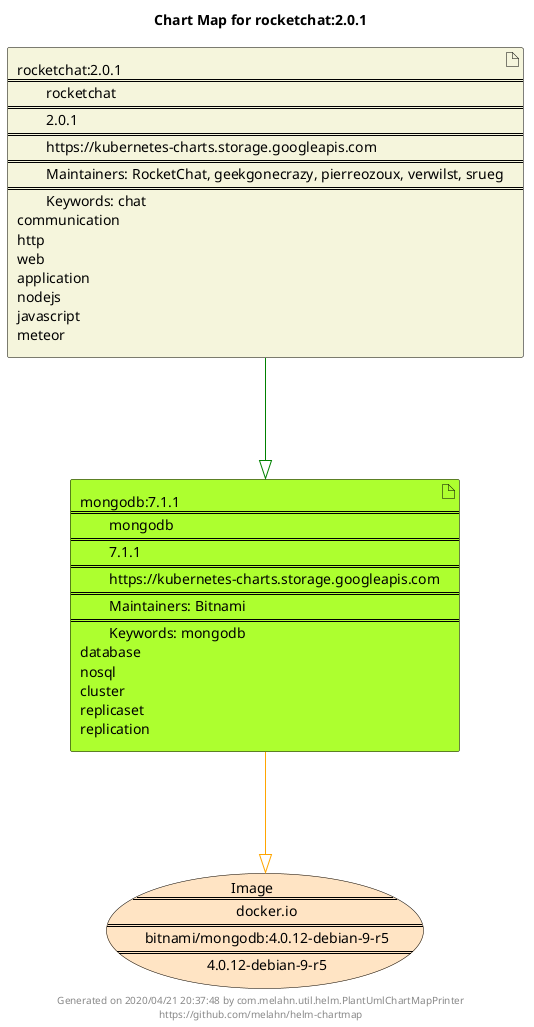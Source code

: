 @startuml
skinparam linetype ortho
skinparam backgroundColor white
skinparam usecaseBorderColor black
skinparam usecaseArrowColor LightSlateGray
skinparam artifactBorderColor black
skinparam artifactArrowColor LightSlateGray

title Chart Map for rocketchat:2.0.1

'There are 2 referenced Helm Charts
artifact "rocketchat:2.0.1\n====\n\trocketchat\n====\n\t2.0.1\n====\n\thttps://kubernetes-charts.storage.googleapis.com\n====\n\tMaintainers: RocketChat, geekgonecrazy, pierreozoux, verwilst, srueg\n====\n\tKeywords: chat\ncommunication\nhttp\nweb\napplication\nnodejs\njavascript\nmeteor" as rocketchat_2_0_1 #Beige
artifact "mongodb:7.1.1\n====\n\tmongodb\n====\n\t7.1.1\n====\n\thttps://kubernetes-charts.storage.googleapis.com\n====\n\tMaintainers: Bitnami\n====\n\tKeywords: mongodb\ndatabase\nnosql\ncluster\nreplicaset\nreplication" as mongodb_7_1_1 #GreenYellow

'There is one referenced Docker Image
usecase "Image\n====\n\tdocker.io\n====\n\tbitnami/mongodb:4.0.12-debian-9-r5\n====\n\t4.0.12-debian-9-r5" as docker_io_bitnami_mongodb_4_0_12_debian_9_r5 #Bisque

'Chart Dependencies
rocketchat_2_0_1--[#green]-|>mongodb_7_1_1
mongodb_7_1_1--[#orange]-|>docker_io_bitnami_mongodb_4_0_12_debian_9_r5

center footer Generated on 2020/04/21 20:37:48 by com.melahn.util.helm.PlantUmlChartMapPrinter\nhttps://github.com/melahn/helm-chartmap
@enduml
